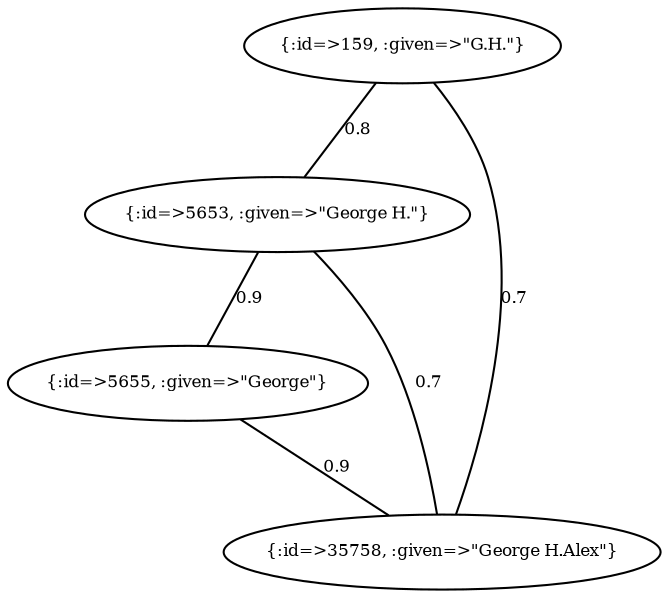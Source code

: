 graph Collector__WeightedGraph {
    "{:id=>159, :given=>\"G.H.\"}" [
        fontsize = 8,
        label = "{:id=>159, :given=>\"G.H.\"}"
    ]

    "{:id=>5653, :given=>\"George H.\"}" [
        fontsize = 8,
        label = "{:id=>5653, :given=>\"George H.\"}"
    ]

    "{:id=>5655, :given=>\"George\"}" [
        fontsize = 8,
        label = "{:id=>5655, :given=>\"George\"}"
    ]

    "{:id=>35758, :given=>\"George H.Alex\"}" [
        fontsize = 8,
        label = "{:id=>35758, :given=>\"George H.Alex\"}"
    ]

    "{:id=>159, :given=>\"G.H.\"}" -- "{:id=>5653, :given=>\"George H.\"}" [
        fontsize = 8,
        label = 0.8
    ]

    "{:id=>159, :given=>\"G.H.\"}" -- "{:id=>35758, :given=>\"George H.Alex\"}" [
        fontsize = 8,
        label = 0.7
    ]

    "{:id=>5653, :given=>\"George H.\"}" -- "{:id=>5655, :given=>\"George\"}" [
        fontsize = 8,
        label = 0.9
    ]

    "{:id=>5653, :given=>\"George H.\"}" -- "{:id=>35758, :given=>\"George H.Alex\"}" [
        fontsize = 8,
        label = 0.7
    ]

    "{:id=>5655, :given=>\"George\"}" -- "{:id=>35758, :given=>\"George H.Alex\"}" [
        fontsize = 8,
        label = 0.9
    ]
}
